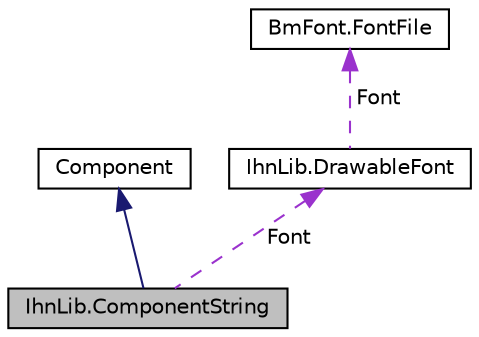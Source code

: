 digraph "IhnLib.ComponentString"
{
  edge [fontname="Helvetica",fontsize="10",labelfontname="Helvetica",labelfontsize="10"];
  node [fontname="Helvetica",fontsize="10",shape=record];
  Node1 [label="IhnLib.ComponentString",height=0.2,width=0.4,color="black", fillcolor="grey75", style="filled" fontcolor="black"];
  Node2 -> Node1 [dir="back",color="midnightblue",fontsize="10",style="solid",fontname="Helvetica"];
  Node2 [label="Component",height=0.2,width=0.4,color="black", fillcolor="white", style="filled",URL="$class_ihn_lib_1_1_component.html",tooltip="Abstract class that is extended and added to entities "];
  Node3 -> Node1 [dir="back",color="darkorchid3",fontsize="10",style="dashed",label=" Font" ,fontname="Helvetica"];
  Node3 [label="IhnLib.DrawableFont",height=0.2,width=0.4,color="black", fillcolor="white", style="filled",URL="$class_ihn_lib_1_1_drawable_font.html",tooltip="Replacement for spritefont which cannot be created from ttfs "];
  Node4 -> Node3 [dir="back",color="darkorchid3",fontsize="10",style="dashed",label=" Font" ,fontname="Helvetica"];
  Node4 [label="BmFont.FontFile",height=0.2,width=0.4,color="black", fillcolor="white", style="filled",URL="$class_bm_font_1_1_font_file.html"];
}
